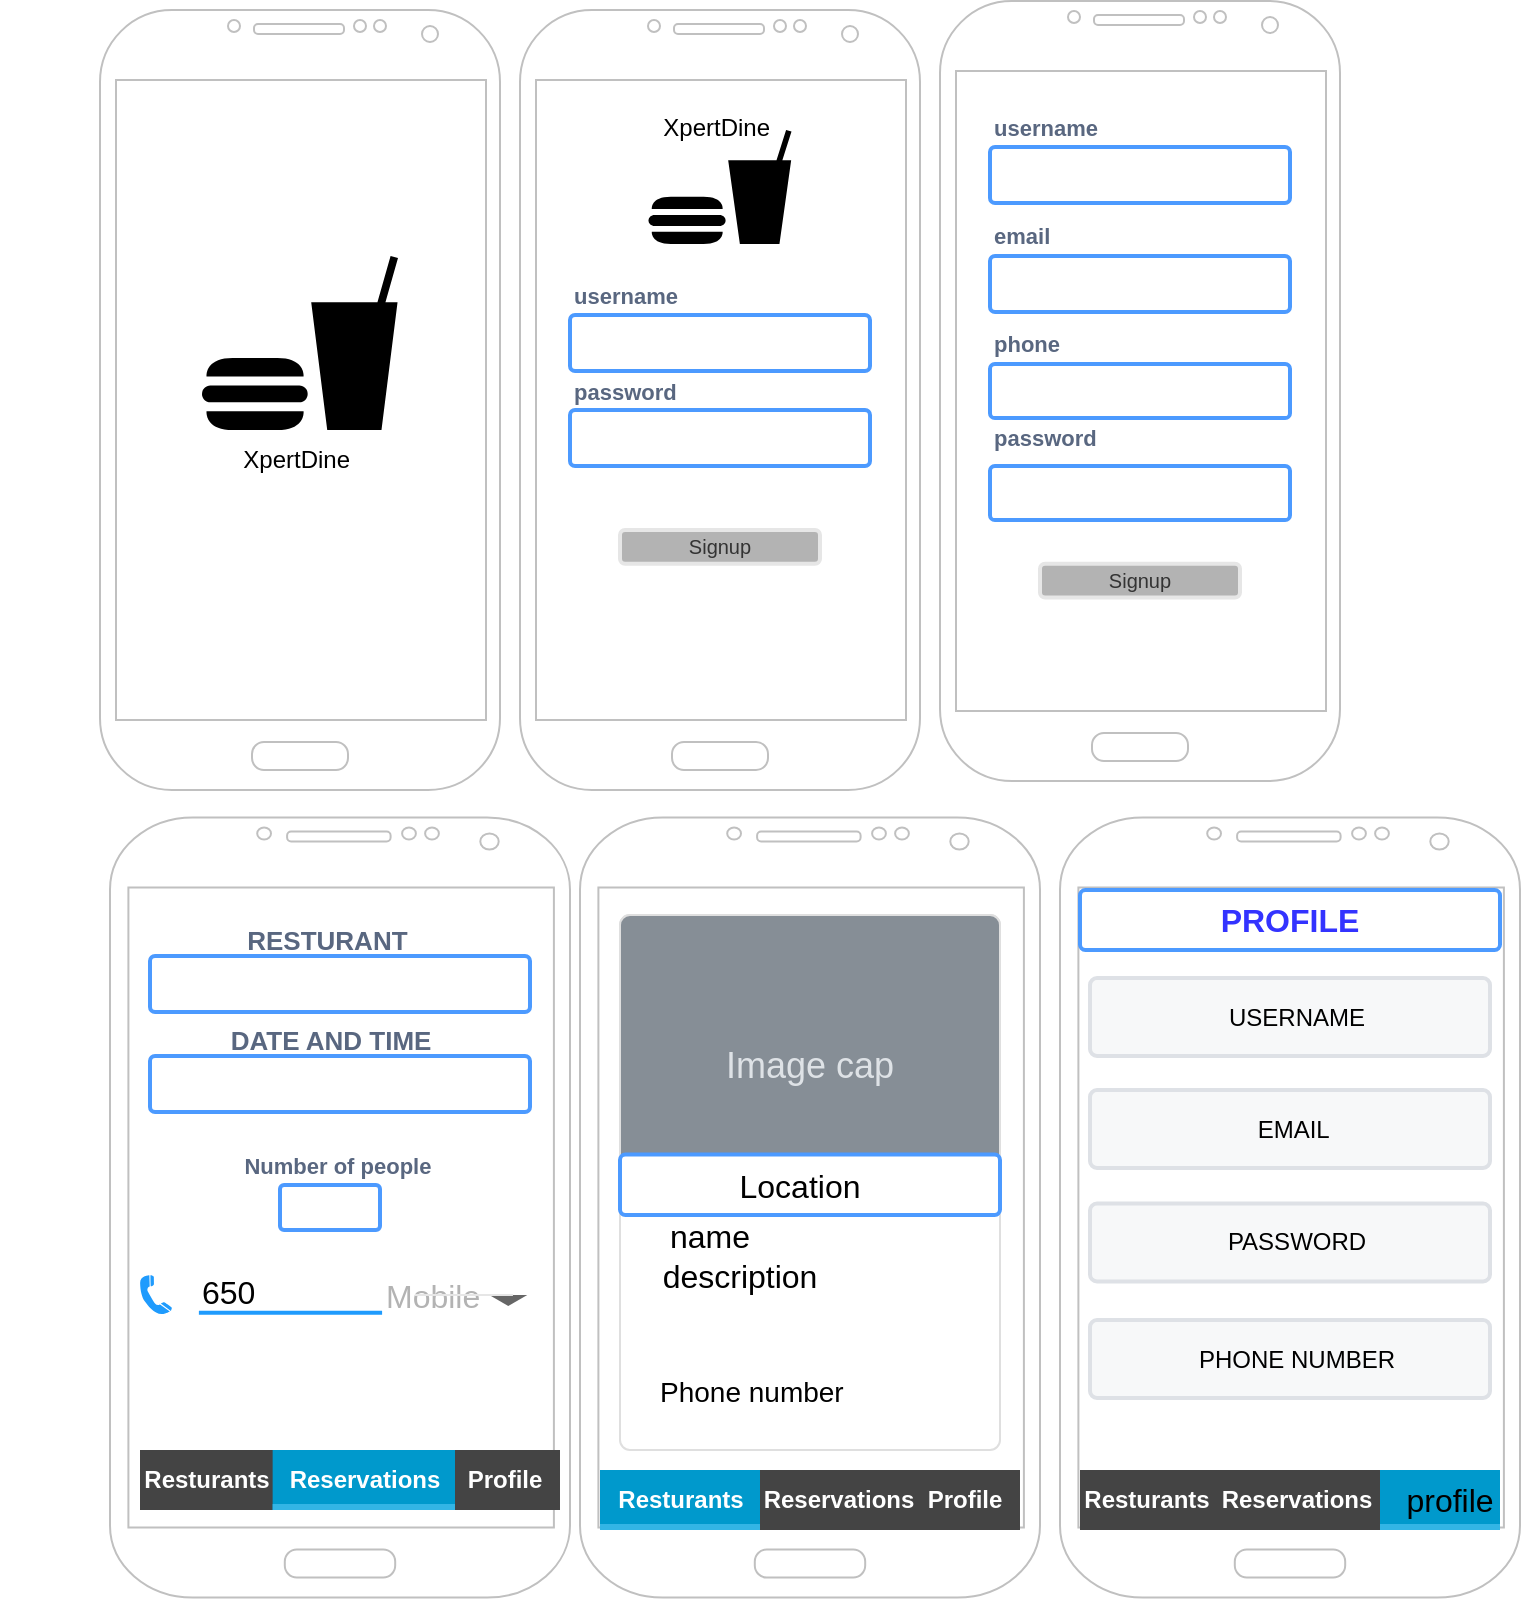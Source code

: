 <mxfile version="24.2.0" type="device">
  <diagram name="Page-1" id="OMFQ27Kh54pD7w8cKdNt">
    <mxGraphModel dx="881" dy="484" grid="1" gridSize="10" guides="1" tooltips="1" connect="1" arrows="1" fold="1" page="1" pageScale="1" pageWidth="850" pageHeight="1100" math="0" shadow="0">
      <root>
        <mxCell id="0" />
        <mxCell id="1" parent="0" />
        <mxCell id="YipCX_MtUJ-xtP-dhzHL-1" value="" style="verticalLabelPosition=bottom;verticalAlign=top;html=1;shadow=0;dashed=0;strokeWidth=1;shape=mxgraph.android.phone2;strokeColor=#c0c0c0;" parent="1" vertex="1">
          <mxGeometry x="70" y="10" width="200" height="390" as="geometry" />
        </mxCell>
        <mxCell id="YipCX_MtUJ-xtP-dhzHL-2" value="" style="shape=mxgraph.signs.food.fast_food;html=1;pointerEvents=1;fillColor=#000000;strokeColor=none;verticalLabelPosition=bottom;verticalAlign=top;align=center;" parent="1" vertex="1">
          <mxGeometry x="121" y="133" width="98" height="87" as="geometry" />
        </mxCell>
        <mxCell id="YipCX_MtUJ-xtP-dhzHL-4" value="XpertDine&amp;nbsp;" style="text;html=1;strokeColor=none;fillColor=none;align=center;verticalAlign=middle;whiteSpace=wrap;rounded=0;" parent="1" vertex="1">
          <mxGeometry x="140" y="220" width="60" height="30" as="geometry" />
        </mxCell>
        <mxCell id="YipCX_MtUJ-xtP-dhzHL-5" value="" style="verticalLabelPosition=bottom;verticalAlign=top;html=1;shadow=0;dashed=0;strokeWidth=1;shape=mxgraph.android.phone2;strokeColor=#c0c0c0;" parent="1" vertex="1">
          <mxGeometry x="280" y="10" width="200" height="390" as="geometry" />
        </mxCell>
        <mxCell id="YipCX_MtUJ-xtP-dhzHL-7" value="XpertDine&amp;nbsp;" style="text;html=1;strokeColor=none;fillColor=none;align=center;verticalAlign=middle;whiteSpace=wrap;rounded=0;" parent="1" vertex="1">
          <mxGeometry x="350" y="40" width="60" height="57" as="geometry" />
        </mxCell>
        <mxCell id="YipCX_MtUJ-xtP-dhzHL-6" value="" style="shape=mxgraph.signs.food.fast_food;html=1;pointerEvents=1;fillColor=#000000;strokeColor=none;verticalLabelPosition=bottom;verticalAlign=top;align=center;" parent="1" vertex="1">
          <mxGeometry x="344.25" y="70" width="71.5" height="57" as="geometry" />
        </mxCell>
        <mxCell id="YipCX_MtUJ-xtP-dhzHL-13" value="username" style="fillColor=none;strokeColor=none;html=1;fontSize=11;fontStyle=0;align=left;fontColor=#596780;fontStyle=1;fontSize=11" parent="1" vertex="1">
          <mxGeometry x="305" y="142.5" width="240" height="20" as="geometry" />
        </mxCell>
        <mxCell id="YipCX_MtUJ-xtP-dhzHL-14" value="" style="rounded=1;arcSize=9;align=left;spacingLeft=5;strokeColor=#4C9AFF;html=1;strokeWidth=2;fontSize=12" parent="1" vertex="1">
          <mxGeometry x="305" y="162.5" width="150" height="28" as="geometry" />
        </mxCell>
        <mxCell id="YipCX_MtUJ-xtP-dhzHL-17" value="" style="rounded=1;arcSize=9;align=left;spacingLeft=5;strokeColor=#4C9AFF;html=1;strokeWidth=2;fontSize=12" parent="1" vertex="1">
          <mxGeometry x="305" y="210" width="150" height="28" as="geometry" />
        </mxCell>
        <mxCell id="YipCX_MtUJ-xtP-dhzHL-18" value="password" style="fillColor=none;strokeColor=none;html=1;fontSize=11;fontStyle=0;align=left;fontColor=#596780;fontStyle=1;fontSize=11" parent="1" vertex="1">
          <mxGeometry x="305" y="190.5" width="240" height="20" as="geometry" />
        </mxCell>
        <mxCell id="YipCX_MtUJ-xtP-dhzHL-20" value="Signup" style="rounded=1;html=1;shadow=0;dashed=0;whiteSpace=wrap;fontSize=10;fillColor=#B3B3B3;align=center;strokeColor=#E6E6E6;fontColor=#333333;strokeWidth=2;" parent="1" vertex="1">
          <mxGeometry x="330" y="270" width="100" height="16.88" as="geometry" />
        </mxCell>
        <mxCell id="YipCX_MtUJ-xtP-dhzHL-21" value="" style="verticalLabelPosition=bottom;verticalAlign=top;html=1;shadow=0;dashed=0;strokeWidth=1;shape=mxgraph.android.phone2;strokeColor=#c0c0c0;" parent="1" vertex="1">
          <mxGeometry x="490" y="5.5" width="200" height="390" as="geometry" />
        </mxCell>
        <mxCell id="YipCX_MtUJ-xtP-dhzHL-22" value="username" style="fillColor=none;strokeColor=none;html=1;fontSize=11;fontStyle=0;align=left;fontColor=#596780;fontStyle=1;fontSize=11" parent="1" vertex="1">
          <mxGeometry x="515" y="58.5" width="240" height="20" as="geometry" />
        </mxCell>
        <mxCell id="YipCX_MtUJ-xtP-dhzHL-23" value="" style="rounded=1;arcSize=9;align=left;spacingLeft=5;strokeColor=#4C9AFF;html=1;strokeWidth=2;fontSize=12" parent="1" vertex="1">
          <mxGeometry x="515" y="78.5" width="150" height="28" as="geometry" />
        </mxCell>
        <mxCell id="YipCX_MtUJ-xtP-dhzHL-24" value="email" style="fillColor=none;strokeColor=none;html=1;fontSize=11;fontStyle=0;align=left;fontColor=#596780;fontStyle=1;fontSize=11" parent="1" vertex="1">
          <mxGeometry x="515" y="113" width="240" height="20" as="geometry" />
        </mxCell>
        <mxCell id="YipCX_MtUJ-xtP-dhzHL-25" value="" style="rounded=1;arcSize=9;align=left;spacingLeft=5;strokeColor=#4C9AFF;html=1;strokeWidth=2;fontSize=12" parent="1" vertex="1">
          <mxGeometry x="515" y="133" width="150" height="28" as="geometry" />
        </mxCell>
        <mxCell id="YipCX_MtUJ-xtP-dhzHL-26" value="" style="rounded=1;arcSize=9;align=left;spacingLeft=5;strokeColor=#4C9AFF;html=1;strokeWidth=2;fontSize=12" parent="1" vertex="1">
          <mxGeometry x="515" y="187" width="150" height="27" as="geometry" />
        </mxCell>
        <mxCell id="YipCX_MtUJ-xtP-dhzHL-27" value="phone" style="fillColor=none;strokeColor=none;html=1;fontSize=11;fontStyle=0;align=left;fontColor=#596780;fontStyle=1;fontSize=11" parent="1" vertex="1">
          <mxGeometry x="515" y="166.5" width="240" height="20" as="geometry" />
        </mxCell>
        <mxCell id="YipCX_MtUJ-xtP-dhzHL-28" value="" style="rounded=1;arcSize=9;align=left;spacingLeft=5;strokeColor=#4C9AFF;html=1;strokeWidth=2;fontSize=12" parent="1" vertex="1">
          <mxGeometry x="515" y="238" width="150" height="27" as="geometry" />
        </mxCell>
        <mxCell id="YipCX_MtUJ-xtP-dhzHL-29" value="password" style="fillColor=none;strokeColor=none;html=1;fontSize=11;fontStyle=0;align=left;fontColor=#596780;fontStyle=1;fontSize=11" parent="1" vertex="1">
          <mxGeometry x="515" y="214" width="240" height="20" as="geometry" />
        </mxCell>
        <mxCell id="YipCX_MtUJ-xtP-dhzHL-30" value="Signup" style="rounded=1;html=1;shadow=0;dashed=0;whiteSpace=wrap;fontSize=10;fillColor=#B3B3B3;align=center;strokeColor=#E6E6E6;fontColor=#333333;strokeWidth=2;" parent="1" vertex="1">
          <mxGeometry x="540" y="286.88" width="100" height="16.88" as="geometry" />
        </mxCell>
        <mxCell id="YipCX_MtUJ-xtP-dhzHL-31" value="" style="verticalLabelPosition=bottom;verticalAlign=top;html=1;shadow=0;dashed=0;strokeWidth=1;shape=mxgraph.android.phone2;strokeColor=#c0c0c0;" parent="1" vertex="1">
          <mxGeometry x="75" y="413.75" width="230" height="390" as="geometry" />
        </mxCell>
        <mxCell id="YipCX_MtUJ-xtP-dhzHL-41" value="Tab 1" style="strokeWidth=1;html=1;shadow=0;dashed=0;shape=mxgraph.android.anchor;fontStyle=1;fontColor=#ffffff;" parent="1" vertex="1">
          <mxGeometry x="30" y="740" width="10" height="30" as="geometry" />
        </mxCell>
        <mxCell id="YipCX_MtUJ-xtP-dhzHL-43" value="" style="strokeWidth=1;html=1;shadow=0;dashed=0;shape=mxgraph.android.rrect;rSize=0;fillColor=#444444;strokeColor=none;" parent="1" vertex="1">
          <mxGeometry x="90" y="730" width="210" height="30" as="geometry" />
        </mxCell>
        <mxCell id="YipCX_MtUJ-xtP-dhzHL-44" value="Resturants" style="strokeWidth=1;html=1;shadow=0;dashed=0;shape=mxgraph.android.anchor;fontStyle=1;fontColor=#ffffff;" parent="YipCX_MtUJ-xtP-dhzHL-43" vertex="1">
          <mxGeometry width="66.316" height="30" as="geometry" />
        </mxCell>
        <mxCell id="YipCX_MtUJ-xtP-dhzHL-45" value="Reservations" style="strokeWidth=1;html=1;shadow=0;dashed=0;shape=mxgraph.android.rrect;rSize=0;fontStyle=1;fillColor=#0099cc;strokeColor=none;fontColor=#ffffff;" parent="YipCX_MtUJ-xtP-dhzHL-43" vertex="1">
          <mxGeometry x="66.318" width="91.182" height="30" as="geometry" />
        </mxCell>
        <mxCell id="YipCX_MtUJ-xtP-dhzHL-46" value="" style="strokeWidth=1;html=1;shadow=0;dashed=0;shape=mxgraph.android.rrect;rSize=0;fillColor=#33b5e5;strokeColor=none;" parent="YipCX_MtUJ-xtP-dhzHL-45" vertex="1">
          <mxGeometry y="27" width="91.182" height="3" as="geometry" />
        </mxCell>
        <mxCell id="YipCX_MtUJ-xtP-dhzHL-47" value="Profile" style="strokeWidth=1;html=1;shadow=0;dashed=0;shape=mxgraph.android.anchor;fontStyle=1;fontColor=#ffffff;" parent="YipCX_MtUJ-xtP-dhzHL-43" vertex="1">
          <mxGeometry x="154.737" width="55.263" height="30" as="geometry" />
        </mxCell>
        <mxCell id="MTxH6NL8cuM3nSBO4BFB-11" value="&lt;div style=&quot;text-align: justify;&quot;&gt;&lt;span style=&quot;font-size: 13px;&quot;&gt;RESTURANT&amp;nbsp;&lt;/span&gt;&lt;/div&gt;" style="fillColor=none;strokeColor=none;html=1;fontSize=11;fontStyle=2;align=center;fontColor=#596780;fontStyle=1;fontSize=11" vertex="1" parent="1">
          <mxGeometry x="85" y="470" width="200" height="10" as="geometry" />
        </mxCell>
        <mxCell id="MTxH6NL8cuM3nSBO4BFB-12" value="" style="rounded=1;arcSize=9;align=left;spacingLeft=5;strokeColor=#4C9AFF;html=1;strokeWidth=2;fontSize=12" vertex="1" parent="1">
          <mxGeometry x="95" y="483" width="190" height="28" as="geometry" />
        </mxCell>
        <mxCell id="MTxH6NL8cuM3nSBO4BFB-13" value="&lt;div style=&quot;text-align: justify;&quot;&gt;&lt;span style=&quot;font-size: 13px;&quot;&gt;DATE AND TIME&lt;/span&gt;&lt;/div&gt;" style="fillColor=none;strokeColor=none;html=1;fontSize=11;fontStyle=2;align=center;fontColor=#596780;fontStyle=1;fontSize=11" vertex="1" parent="1">
          <mxGeometry x="85" y="520" width="200" height="10" as="geometry" />
        </mxCell>
        <mxCell id="MTxH6NL8cuM3nSBO4BFB-14" value="" style="rounded=1;arcSize=9;align=left;spacingLeft=5;strokeColor=#4C9AFF;html=1;strokeWidth=2;fontSize=12" vertex="1" parent="1">
          <mxGeometry x="95" y="533" width="190" height="28" as="geometry" />
        </mxCell>
        <mxCell id="MTxH6NL8cuM3nSBO4BFB-30" value="" style="shape=rect;strokeColor=none;fillColor=none;" vertex="1" parent="1">
          <mxGeometry x="90" y="640" width="210" height="25" as="geometry" />
        </mxCell>
        <mxCell id="MTxH6NL8cuM3nSBO4BFB-31" value="" style="dashed=0;shape=mxgraph.gmdl.telephone;strokeColor=none;fillColor=#1F9BFD;" vertex="1" parent="MTxH6NL8cuM3nSBO4BFB-30">
          <mxGeometry y="0.5" width="16" height="20" relative="1" as="geometry">
            <mxPoint y="-10" as="offset" />
          </mxGeometry>
        </mxCell>
        <mxCell id="MTxH6NL8cuM3nSBO4BFB-32" value="650" style="text;fontColor=#000000;fontSize=16;verticalAlign=middle;strokeColor=none;fillColor=none;whiteSpace=wrap;html=1;" vertex="1" parent="MTxH6NL8cuM3nSBO4BFB-30">
          <mxGeometry x="29.444" width="91.604" height="21.429" as="geometry" />
        </mxCell>
        <mxCell id="MTxH6NL8cuM3nSBO4BFB-33" value="" style="dashed=0;shape=line;strokeWidth=2;noLabel=1;strokeColor=#1F9BFD;" vertex="1" parent="MTxH6NL8cuM3nSBO4BFB-30">
          <mxGeometry x="29.444" y="17.857" width="91.604" height="7.143" as="geometry" />
        </mxCell>
        <mxCell id="MTxH6NL8cuM3nSBO4BFB-34" value="Mobile" style="text;fontColor=#B3B3B3;fontSize=16;verticalAlign=middle;strokeColor=none;fillColor=none;whiteSpace=wrap;html=1;" vertex="1" parent="MTxH6NL8cuM3nSBO4BFB-30">
          <mxGeometry x="121.047" y="1.79" width="72.593" height="21.429" as="geometry" />
        </mxCell>
        <mxCell id="MTxH6NL8cuM3nSBO4BFB-35" value="" style="dashed=0;shape=triangle;noLabel=1;strokeColor=none;fillColor=#666666;direction=south;" vertex="1" parent="MTxH6NL8cuM3nSBO4BFB-34">
          <mxGeometry x="1" y="0.5" width="19" height="5.5" relative="1" as="geometry">
            <mxPoint x="-19" as="offset" />
          </mxGeometry>
        </mxCell>
        <mxCell id="MTxH6NL8cuM3nSBO4BFB-36" value="" style="dashed=0;shape=line;strokeWidth=1;noLabel=1;strokeColor=#E6E6E6;" vertex="1" parent="MTxH6NL8cuM3nSBO4BFB-30">
          <mxGeometry x="137.41" width="49.07" height="25" as="geometry" />
        </mxCell>
        <mxCell id="MTxH6NL8cuM3nSBO4BFB-41" style="edgeStyle=none;curved=1;rounded=0;orthogonalLoop=1;jettySize=auto;html=1;fontSize=12;startSize=8;endSize=8;" edge="1" parent="1" source="MTxH6NL8cuM3nSBO4BFB-31" target="MTxH6NL8cuM3nSBO4BFB-30">
          <mxGeometry relative="1" as="geometry" />
        </mxCell>
        <mxCell id="MTxH6NL8cuM3nSBO4BFB-43" value="Number of people&amp;nbsp;" style="fillColor=none;strokeColor=none;html=1;fontSize=11;fontStyle=0;align=center;fontColor=#596780;fontStyle=1;fontSize=11" vertex="1" parent="1">
          <mxGeometry x="70" y="577.5" width="240" height="20" as="geometry" />
        </mxCell>
        <mxCell id="MTxH6NL8cuM3nSBO4BFB-44" value="" style="rounded=1;arcSize=9;align=left;spacingLeft=5;strokeColor=#4C9AFF;html=1;strokeWidth=2;fontSize=12" vertex="1" parent="1">
          <mxGeometry x="160" y="597.5" width="50" height="22.5" as="geometry" />
        </mxCell>
        <mxCell id="MTxH6NL8cuM3nSBO4BFB-46" value="" style="verticalLabelPosition=bottom;verticalAlign=top;html=1;shadow=0;dashed=0;strokeWidth=1;shape=mxgraph.android.phone2;strokeColor=#c0c0c0;" vertex="1" parent="1">
          <mxGeometry x="310" y="413.75" width="230" height="390" as="geometry" />
        </mxCell>
        <mxCell id="MTxH6NL8cuM3nSBO4BFB-47" value="" style="strokeWidth=1;html=1;shadow=0;dashed=0;shape=mxgraph.android.rrect;rSize=0;fillColor=#444444;strokeColor=none;" vertex="1" parent="1">
          <mxGeometry x="320" y="740" width="210" height="30" as="geometry" />
        </mxCell>
        <mxCell id="MTxH6NL8cuM3nSBO4BFB-48" value="Reservations" style="strokeWidth=1;html=1;shadow=0;dashed=0;shape=mxgraph.android.anchor;fontStyle=1;fontColor=#ffffff;" vertex="1" parent="MTxH6NL8cuM3nSBO4BFB-47">
          <mxGeometry x="88.42" width="61.58" height="30" as="geometry" />
        </mxCell>
        <mxCell id="MTxH6NL8cuM3nSBO4BFB-51" value="Profile" style="strokeWidth=1;html=1;shadow=0;dashed=0;shape=mxgraph.android.anchor;fontStyle=1;fontColor=#ffffff;" vertex="1" parent="MTxH6NL8cuM3nSBO4BFB-47">
          <mxGeometry x="154.737" width="55.263" height="30" as="geometry" />
        </mxCell>
        <mxCell id="MTxH6NL8cuM3nSBO4BFB-49" value="Resturants" style="strokeWidth=1;html=1;shadow=0;dashed=0;shape=mxgraph.android.rrect;rSize=0;fontStyle=1;fillColor=#0099cc;strokeColor=none;fontColor=#ffffff;" vertex="1" parent="MTxH6NL8cuM3nSBO4BFB-47">
          <mxGeometry width="80" height="30" as="geometry" />
        </mxCell>
        <mxCell id="MTxH6NL8cuM3nSBO4BFB-50" value="" style="strokeWidth=1;html=1;shadow=0;dashed=0;shape=mxgraph.android.rrect;rSize=0;fillColor=#33b5e5;strokeColor=none;" vertex="1" parent="MTxH6NL8cuM3nSBO4BFB-49">
          <mxGeometry y="27" width="80" height="3" as="geometry" />
        </mxCell>
        <mxCell id="MTxH6NL8cuM3nSBO4BFB-55" value="Phone number" style="html=1;shadow=0;dashed=0;shape=mxgraph.bootstrap.rrect;rSize=5;strokeColor=#DFDFDF;html=1;whiteSpace=wrap;fillColor=#ffffff;fontColor=#000000;verticalAlign=bottom;align=left;spacing=20;fontSize=14;" vertex="1" parent="1">
          <mxGeometry x="330" y="462.5" width="190" height="267.5" as="geometry" />
        </mxCell>
        <mxCell id="MTxH6NL8cuM3nSBO4BFB-56" value="Image cap" style="html=1;shadow=0;dashed=0;shape=mxgraph.bootstrap.topButton;rSize=5;perimeter=none;whiteSpace=wrap;fillColor=#868E96;strokeColor=#DFDFDF;fontColor=#DEE2E6;resizeWidth=1;fontSize=18;" vertex="1" parent="MTxH6NL8cuM3nSBO4BFB-55">
          <mxGeometry width="190" height="150" relative="1" as="geometry" />
        </mxCell>
        <mxCell id="MTxH6NL8cuM3nSBO4BFB-57" value="name" style="text;html=1;align=center;verticalAlign=middle;whiteSpace=wrap;rounded=0;fontSize=16;" vertex="1" parent="MTxH6NL8cuM3nSBO4BFB-55">
          <mxGeometry x="10" y="150" width="70" height="20" as="geometry" />
        </mxCell>
        <mxCell id="MTxH6NL8cuM3nSBO4BFB-58" value="description" style="text;html=1;align=center;verticalAlign=middle;whiteSpace=wrap;rounded=0;fontSize=16;" vertex="1" parent="MTxH6NL8cuM3nSBO4BFB-55">
          <mxGeometry x="30" y="170" width="60" height="20" as="geometry" />
        </mxCell>
        <mxCell id="MTxH6NL8cuM3nSBO4BFB-59" value="" style="rounded=1;arcSize=9;align=left;spacingLeft=5;strokeColor=#4C9AFF;html=1;strokeWidth=2;fontSize=12" vertex="1" parent="MTxH6NL8cuM3nSBO4BFB-55">
          <mxGeometry y="119.75" width="190" height="30.25" as="geometry" />
        </mxCell>
        <mxCell id="MTxH6NL8cuM3nSBO4BFB-60" value="Location" style="text;html=1;align=center;verticalAlign=middle;whiteSpace=wrap;rounded=0;fontSize=16;" vertex="1" parent="MTxH6NL8cuM3nSBO4BFB-55">
          <mxGeometry x="60" y="120" width="60" height="30" as="geometry" />
        </mxCell>
        <mxCell id="MTxH6NL8cuM3nSBO4BFB-61" value="" style="verticalLabelPosition=bottom;verticalAlign=top;html=1;shadow=0;dashed=0;strokeWidth=1;shape=mxgraph.android.phone2;strokeColor=#c0c0c0;" vertex="1" parent="1">
          <mxGeometry x="550" y="413.75" width="230" height="390" as="geometry" />
        </mxCell>
        <mxCell id="MTxH6NL8cuM3nSBO4BFB-63" value="" style="rounded=1;arcSize=9;align=left;spacingLeft=5;strokeColor=#4C9AFF;html=1;strokeWidth=2;fontSize=12" vertex="1" parent="1">
          <mxGeometry x="560" y="450" width="210" height="30" as="geometry" />
        </mxCell>
        <mxCell id="MTxH6NL8cuM3nSBO4BFB-64" value="PROFILE" style="text;html=1;align=center;verticalAlign=middle;whiteSpace=wrap;rounded=0;fontSize=16;fontStyle=1;fontColor=#3333FF;" vertex="1" parent="1">
          <mxGeometry x="635" y="450" width="60" height="30" as="geometry" />
        </mxCell>
        <mxCell id="MTxH6NL8cuM3nSBO4BFB-65" value="" style="strokeWidth=1;html=1;shadow=0;dashed=0;shape=mxgraph.android.rrect;rSize=0;fillColor=#444444;strokeColor=none;" vertex="1" parent="1">
          <mxGeometry x="560" y="740" width="210" height="30" as="geometry" />
        </mxCell>
        <mxCell id="MTxH6NL8cuM3nSBO4BFB-66" value="Reservations" style="strokeWidth=1;html=1;shadow=0;dashed=0;shape=mxgraph.android.anchor;fontStyle=1;fontColor=#ffffff;" vertex="1" parent="MTxH6NL8cuM3nSBO4BFB-65">
          <mxGeometry x="80" width="56.1" height="30" as="geometry" />
        </mxCell>
        <mxCell id="MTxH6NL8cuM3nSBO4BFB-67" value="" style="strokeWidth=1;html=1;shadow=0;dashed=0;shape=mxgraph.android.anchor;fontStyle=1;fontColor=#ffffff;" vertex="1" parent="MTxH6NL8cuM3nSBO4BFB-65">
          <mxGeometry x="146.132" width="52.186" height="30" as="geometry" />
        </mxCell>
        <mxCell id="MTxH6NL8cuM3nSBO4BFB-70" value="" style="strokeWidth=1;html=1;shadow=0;dashed=0;shape=mxgraph.android.rrect;rSize=0;fontStyle=1;fillColor=#0099cc;strokeColor=none;fontColor=#ffffff;" vertex="1" parent="MTxH6NL8cuM3nSBO4BFB-65">
          <mxGeometry x="150" width="60" height="30" as="geometry" />
        </mxCell>
        <mxCell id="MTxH6NL8cuM3nSBO4BFB-71" value="" style="strokeWidth=1;html=1;shadow=0;dashed=0;shape=mxgraph.android.rrect;rSize=0;fillColor=#33b5e5;strokeColor=none;" vertex="1" parent="MTxH6NL8cuM3nSBO4BFB-70">
          <mxGeometry y="27" width="60" height="3" as="geometry" />
        </mxCell>
        <mxCell id="MTxH6NL8cuM3nSBO4BFB-72" value="profile" style="text;html=1;align=center;verticalAlign=middle;whiteSpace=wrap;rounded=0;fontSize=16;" vertex="1" parent="MTxH6NL8cuM3nSBO4BFB-70">
          <mxGeometry x="16.368" width="38.188" height="30" as="geometry" />
        </mxCell>
        <mxCell id="MTxH6NL8cuM3nSBO4BFB-73" value="Resturants" style="strokeWidth=1;html=1;shadow=0;dashed=0;shape=mxgraph.android.anchor;fontStyle=1;fontColor=#ffffff;" vertex="1" parent="MTxH6NL8cuM3nSBO4BFB-65">
          <mxGeometry width="66.316" height="30" as="geometry" />
        </mxCell>
        <mxCell id="MTxH6NL8cuM3nSBO4BFB-76" value="USERNAME" style="rounded=1;arcSize=9;fillColor=#F7F8F9;align=center;spacingLeft=5;strokeColor=#DEE1E6;html=1;strokeWidth=2;fontSize=12" vertex="1" parent="1">
          <mxGeometry x="565" y="494" width="200" height="39" as="geometry" />
        </mxCell>
        <mxCell id="MTxH6NL8cuM3nSBO4BFB-77" value="EMAIL&amp;nbsp;" style="rounded=1;arcSize=9;fillColor=#F7F8F9;align=center;spacingLeft=5;strokeColor=#DEE1E6;html=1;strokeWidth=2;fontSize=12" vertex="1" parent="1">
          <mxGeometry x="565" y="550" width="200" height="39" as="geometry" />
        </mxCell>
        <mxCell id="MTxH6NL8cuM3nSBO4BFB-78" value="PASSWORD" style="rounded=1;arcSize=9;fillColor=#F7F8F9;align=center;spacingLeft=5;strokeColor=#DEE1E6;html=1;strokeWidth=2;fontSize=12" vertex="1" parent="1">
          <mxGeometry x="565" y="606.75" width="200" height="39" as="geometry" />
        </mxCell>
        <mxCell id="MTxH6NL8cuM3nSBO4BFB-79" value="PHONE NUMBER" style="rounded=1;arcSize=9;fillColor=#F7F8F9;align=center;spacingLeft=5;strokeColor=#DEE1E6;html=1;strokeWidth=2;fontSize=12" vertex="1" parent="1">
          <mxGeometry x="565" y="665" width="200" height="39" as="geometry" />
        </mxCell>
      </root>
    </mxGraphModel>
  </diagram>
</mxfile>
